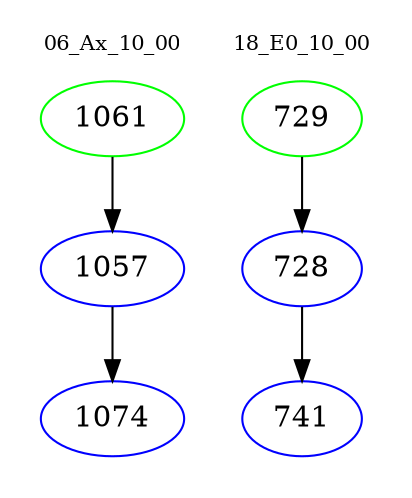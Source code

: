 digraph{
subgraph cluster_0 {
color = white
label = "06_Ax_10_00";
fontsize=10;
T0_1061 [label="1061", color="green"]
T0_1061 -> T0_1057 [color="black"]
T0_1057 [label="1057", color="blue"]
T0_1057 -> T0_1074 [color="black"]
T0_1074 [label="1074", color="blue"]
}
subgraph cluster_1 {
color = white
label = "18_E0_10_00";
fontsize=10;
T1_729 [label="729", color="green"]
T1_729 -> T1_728 [color="black"]
T1_728 [label="728", color="blue"]
T1_728 -> T1_741 [color="black"]
T1_741 [label="741", color="blue"]
}
}
